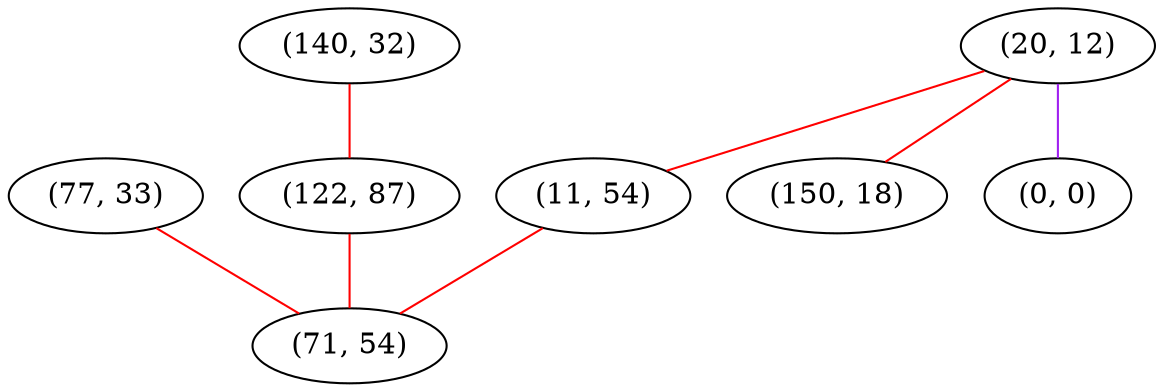 graph "" {
"(77, 33)";
"(20, 12)";
"(140, 32)";
"(122, 87)";
"(11, 54)";
"(150, 18)";
"(0, 0)";
"(71, 54)";
"(77, 33)" -- "(71, 54)"  [color=red, key=0, weight=1];
"(20, 12)" -- "(0, 0)"  [color=purple, key=0, weight=4];
"(20, 12)" -- "(150, 18)"  [color=red, key=0, weight=1];
"(20, 12)" -- "(11, 54)"  [color=red, key=0, weight=1];
"(140, 32)" -- "(122, 87)"  [color=red, key=0, weight=1];
"(122, 87)" -- "(71, 54)"  [color=red, key=0, weight=1];
"(11, 54)" -- "(71, 54)"  [color=red, key=0, weight=1];
}
